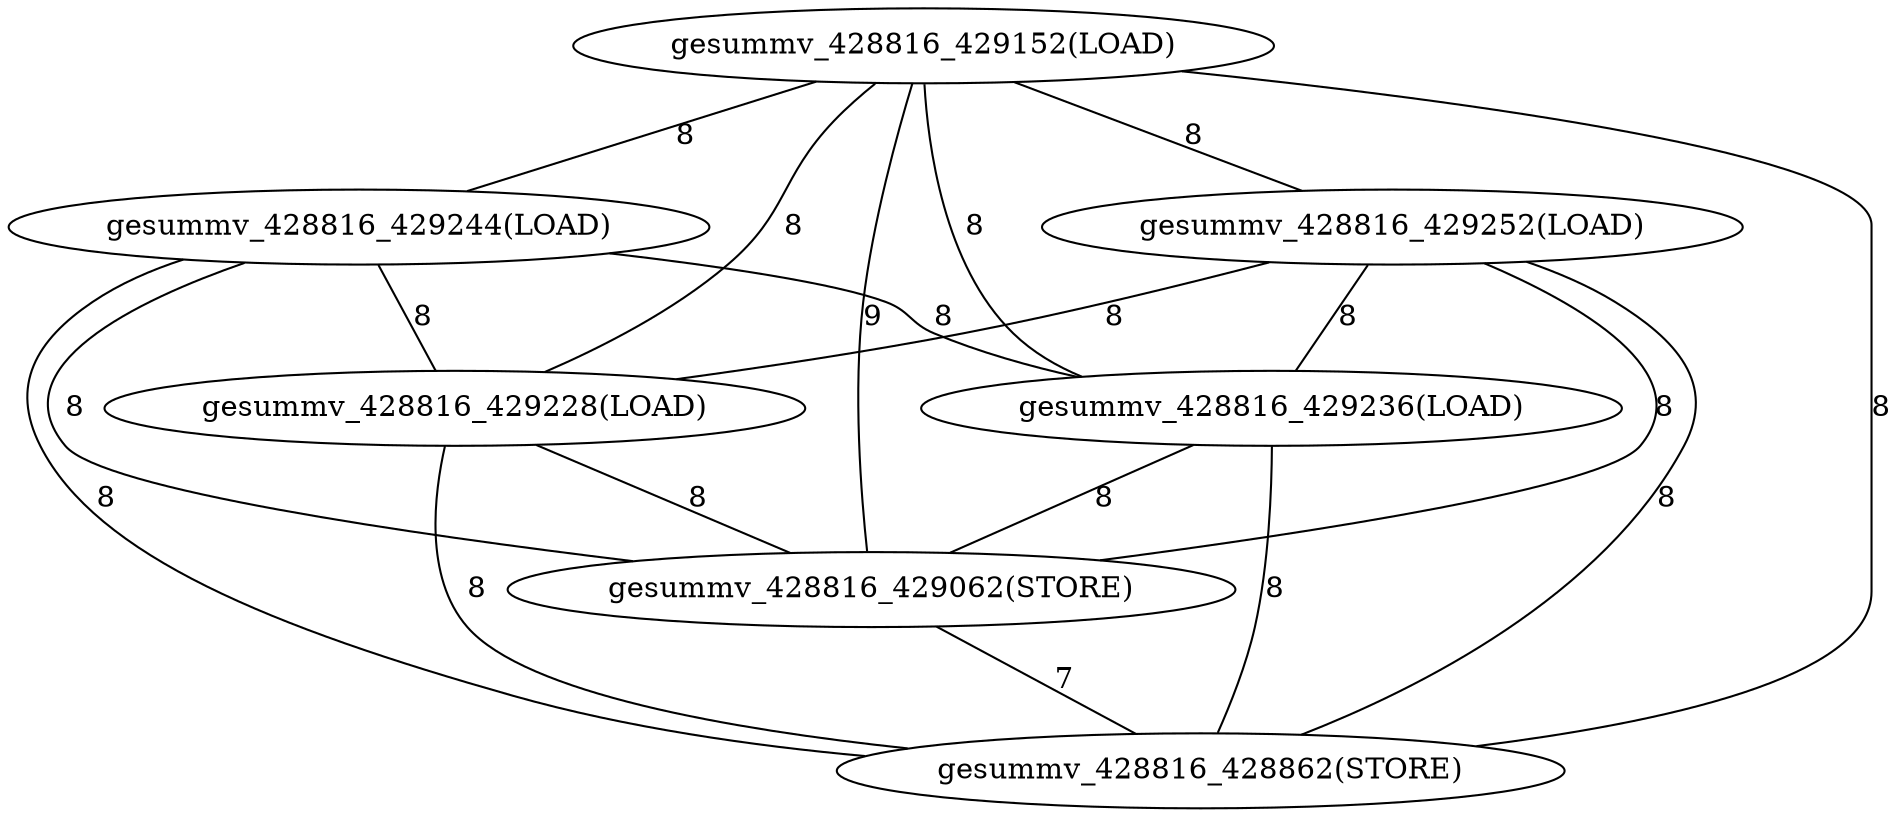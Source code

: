 graph G {
0[label="gesummv_428816_428862(STORE)"];
1[label="gesummv_428816_429062(STORE)"];
2[label="gesummv_428816_429228(LOAD)"];
3[label="gesummv_428816_429236(LOAD)"];
4[label="gesummv_428816_429244(LOAD)"];
5[label="gesummv_428816_429252(LOAD)"];
6[label="gesummv_428816_429152(LOAD)"];
1--0 [label="7"];
2--0 [label="8"];
2--1 [label="8"];
3--0 [label="8"];
3--1 [label="8"];
4--0 [label="8"];
4--1 [label="8"];
4--2 [label="8"];
4--3 [label="8"];
5--0 [label="8"];
5--1 [label="8"];
5--2 [label="8"];
5--3 [label="8"];
6--0 [label="8"];
6--1 [label="9"];
6--2 [label="8"];
6--3 [label="8"];
6--4 [label="8"];
6--5 [label="8"];
}
